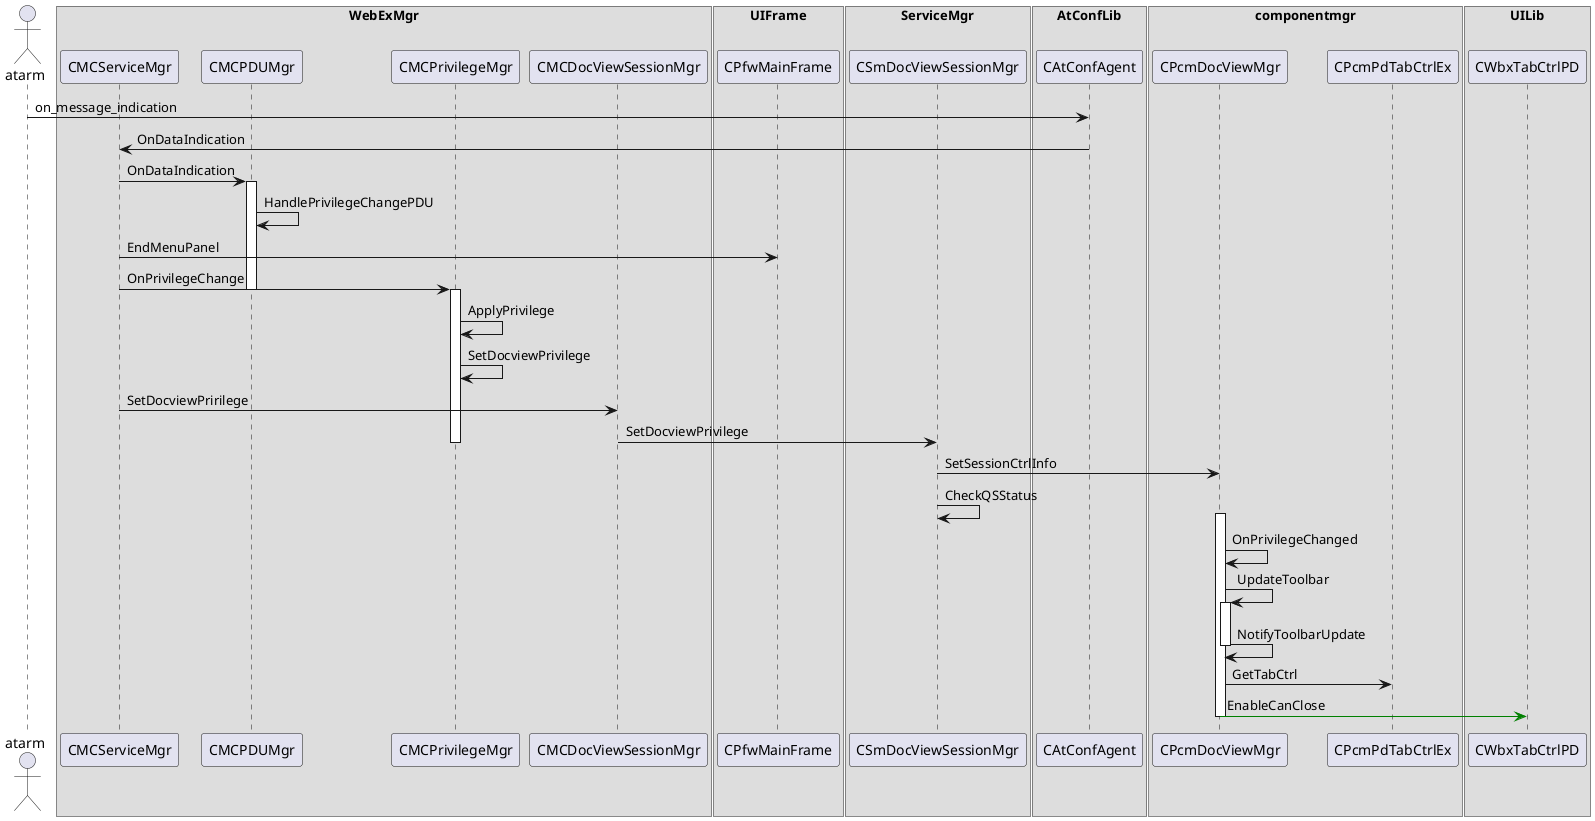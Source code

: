 @startuml


actor atarm


box "WebExMgr"

participant CMCServiceMgr
participant CMCPDUMgr
participant CMCPrivilegeMgr
participant CMCDocViewSessionMgr
end box

box "UIFrame"

participant "CPfwMainFrame"

end box

box "ServiceMgr"

participant "CSmDocViewSessionMgr"

end box

box "AtConfLib"

participant CAtConfAgent 

end box

box "componentmgr"

participant CPcmDocViewMgr
participant CPcmPdTabCtrlEx

end box

box "UILib"

participant CWbxTabCtrlPD

end box

atarm -> CAtConfAgent : on_message_indication
CAtConfAgent -> CMCServiceMgr : OnDataIndication
CMCServiceMgr -> CMCPDUMgr : OnDataIndication
activate CMCPDUMgr
CMCPDUMgr -> CMCPDUMgr : HandlePrivilegeChangePDU

CMCServiceMgr -> CPfwMainFrame : EndMenuPanel
CMCServiceMgr -> CMCPrivilegeMgr : OnPrivilegeChange
deactivate CMCPDUMgr


activate CMCPrivilegeMgr
CMCPrivilegeMgr -> CMCPrivilegeMgr : ApplyPrivilege
CMCPrivilegeMgr -> CMCPrivilegeMgr : SetDocviewPrivilege
CMCServiceMgr -> CMCDocViewSessionMgr : SetDocviewPririlege
CMCDocViewSessionMgr -> CSmDocViewSessionMgr : SetDocviewPrivilege
deactivate CMCPrivilegeMgr

CSmDocViewSessionMgr -> CPcmDocViewMgr : SetSessionCtrlInfo
CSmDocViewSessionMgr -> CSmDocViewSessionMgr : CheckQSStatus
activate CPcmDocViewMgr
CPcmDocViewMgr -> CPcmDocViewMgr : OnPrivilegeChanged
CPcmDocViewMgr -> CPcmDocViewMgr : UpdateToolbar
activate CPcmDocViewMgr
CPcmDocViewMgr -> CPcmDocViewMgr : NotifyToolbarUpdate
deactivate CPcmDocViewMgr
CPcmDocViewMgr -> CPcmPdTabCtrlEx : GetTabCtrl
CPcmDocViewMgr -[#green]> CWbxTabCtrlPD : EnableCanClose
deactivate CPcmDocViewMgr


@enduml
